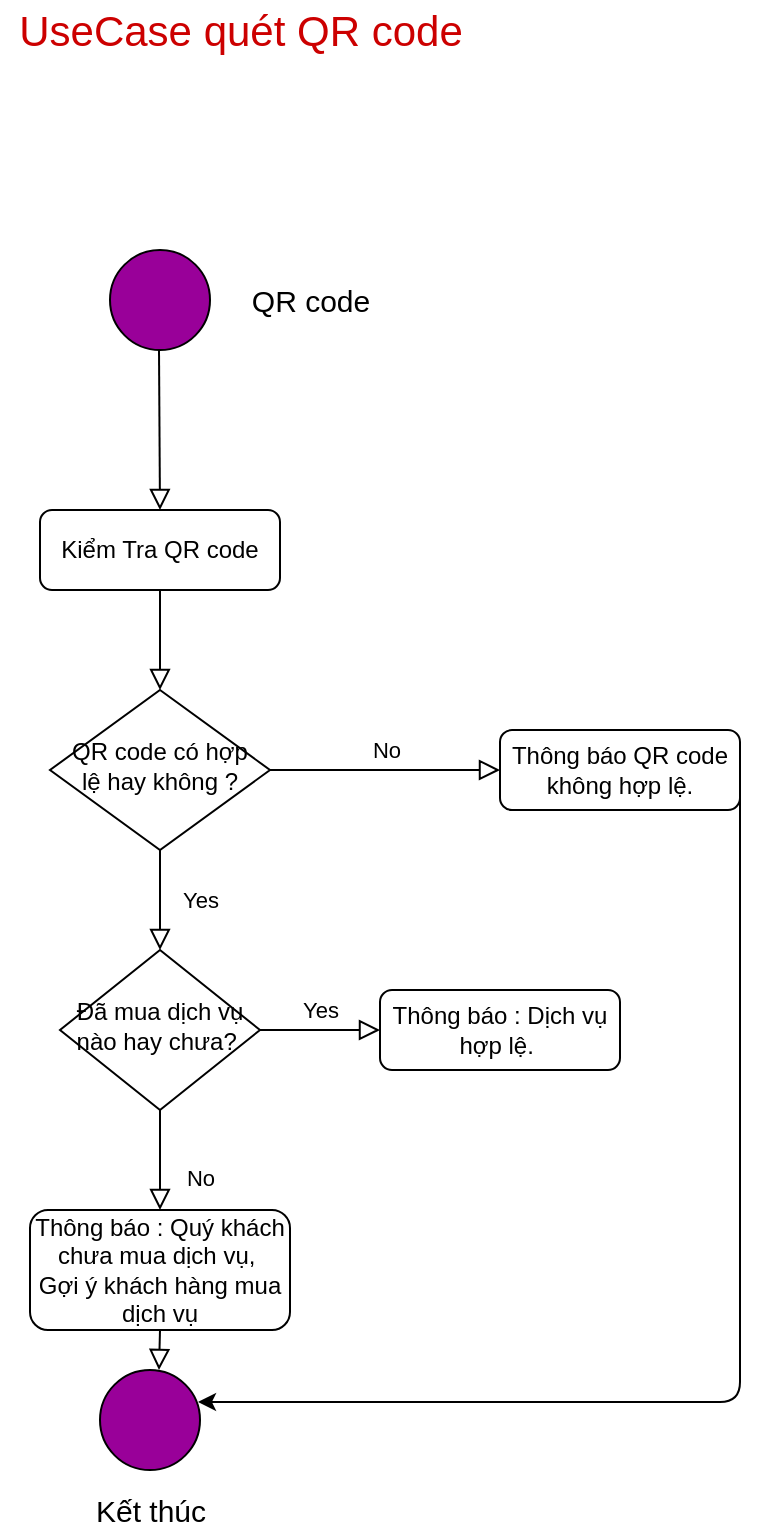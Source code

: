 <mxfile version="13.9.9" type="device"><diagram id="C5RBs43oDa-KdzZeNtuy" name="Page-1"><mxGraphModel dx="1086" dy="806" grid="1" gridSize="10" guides="1" tooltips="1" connect="1" arrows="1" fold="1" page="1" pageScale="1" pageWidth="827" pageHeight="1169" math="0" shadow="0"><root><mxCell id="WIyWlLk6GJQsqaUBKTNV-0"/><mxCell id="WIyWlLk6GJQsqaUBKTNV-1" parent="WIyWlLk6GJQsqaUBKTNV-0"/><mxCell id="WIyWlLk6GJQsqaUBKTNV-2" value="" style="rounded=0;html=1;jettySize=auto;orthogonalLoop=1;fontSize=11;endArrow=block;endFill=0;endSize=8;strokeWidth=1;shadow=0;labelBackgroundColor=none;edgeStyle=orthogonalEdgeStyle;" parent="WIyWlLk6GJQsqaUBKTNV-1" source="WIyWlLk6GJQsqaUBKTNV-3" target="WIyWlLk6GJQsqaUBKTNV-6" edge="1"><mxGeometry relative="1" as="geometry"/></mxCell><mxCell id="WIyWlLk6GJQsqaUBKTNV-3" value="Kiểm Tra QR code" style="rounded=1;whiteSpace=wrap;html=1;fontSize=12;glass=0;strokeWidth=1;shadow=0;" parent="WIyWlLk6GJQsqaUBKTNV-1" vertex="1"><mxGeometry x="230" y="280" width="120" height="40" as="geometry"/></mxCell><mxCell id="WIyWlLk6GJQsqaUBKTNV-4" value="Yes" style="rounded=0;html=1;jettySize=auto;orthogonalLoop=1;fontSize=11;endArrow=block;endFill=0;endSize=8;strokeWidth=1;shadow=0;labelBackgroundColor=none;edgeStyle=orthogonalEdgeStyle;" parent="WIyWlLk6GJQsqaUBKTNV-1" source="WIyWlLk6GJQsqaUBKTNV-6" target="WIyWlLk6GJQsqaUBKTNV-10" edge="1"><mxGeometry y="20" relative="1" as="geometry"><mxPoint as="offset"/></mxGeometry></mxCell><mxCell id="WIyWlLk6GJQsqaUBKTNV-5" value="No" style="edgeStyle=orthogonalEdgeStyle;rounded=0;html=1;jettySize=auto;orthogonalLoop=1;fontSize=11;endArrow=block;endFill=0;endSize=8;strokeWidth=1;shadow=0;labelBackgroundColor=none;" parent="WIyWlLk6GJQsqaUBKTNV-1" source="WIyWlLk6GJQsqaUBKTNV-6" target="WIyWlLk6GJQsqaUBKTNV-7" edge="1"><mxGeometry y="10" relative="1" as="geometry"><mxPoint as="offset"/></mxGeometry></mxCell><mxCell id="WIyWlLk6GJQsqaUBKTNV-6" value="QR code có hợp lệ hay không ?" style="rhombus;whiteSpace=wrap;html=1;shadow=0;fontFamily=Helvetica;fontSize=12;align=center;strokeWidth=1;spacing=6;spacingTop=-4;" parent="WIyWlLk6GJQsqaUBKTNV-1" vertex="1"><mxGeometry x="235" y="370" width="110" height="80" as="geometry"/></mxCell><mxCell id="WIyWlLk6GJQsqaUBKTNV-7" value="Thông báo QR code không hợp lệ." style="rounded=1;whiteSpace=wrap;html=1;fontSize=12;glass=0;strokeWidth=1;shadow=0;" parent="WIyWlLk6GJQsqaUBKTNV-1" vertex="1"><mxGeometry x="460" y="390" width="120" height="40" as="geometry"/></mxCell><mxCell id="WIyWlLk6GJQsqaUBKTNV-8" value="No" style="rounded=0;html=1;jettySize=auto;orthogonalLoop=1;fontSize=11;endArrow=block;endFill=0;endSize=8;strokeWidth=1;shadow=0;labelBackgroundColor=none;edgeStyle=orthogonalEdgeStyle;" parent="WIyWlLk6GJQsqaUBKTNV-1" source="WIyWlLk6GJQsqaUBKTNV-10" target="WIyWlLk6GJQsqaUBKTNV-11" edge="1"><mxGeometry x="0.333" y="20" relative="1" as="geometry"><mxPoint as="offset"/></mxGeometry></mxCell><mxCell id="WIyWlLk6GJQsqaUBKTNV-9" value="Yes" style="edgeStyle=orthogonalEdgeStyle;rounded=0;html=1;jettySize=auto;orthogonalLoop=1;fontSize=11;endArrow=block;endFill=0;endSize=8;strokeWidth=1;shadow=0;labelBackgroundColor=none;" parent="WIyWlLk6GJQsqaUBKTNV-1" source="WIyWlLk6GJQsqaUBKTNV-10" target="WIyWlLk6GJQsqaUBKTNV-12" edge="1"><mxGeometry y="10" relative="1" as="geometry"><mxPoint as="offset"/></mxGeometry></mxCell><mxCell id="WIyWlLk6GJQsqaUBKTNV-10" value="Đã mua dịch vụ nào hay chưa?&amp;nbsp;" style="rhombus;whiteSpace=wrap;html=1;shadow=0;fontFamily=Helvetica;fontSize=12;align=center;strokeWidth=1;spacing=6;spacingTop=-4;" parent="WIyWlLk6GJQsqaUBKTNV-1" vertex="1"><mxGeometry x="240" y="500" width="100" height="80" as="geometry"/></mxCell><mxCell id="WIyWlLk6GJQsqaUBKTNV-11" value="Thông báo : Quý khách chưa mua dịch vụ,&amp;nbsp;&lt;br&gt;Gợi ý khách hàng mua dịch vụ" style="rounded=1;whiteSpace=wrap;html=1;fontSize=12;glass=0;strokeWidth=1;shadow=0;" parent="WIyWlLk6GJQsqaUBKTNV-1" vertex="1"><mxGeometry x="225" y="630" width="130" height="60" as="geometry"/></mxCell><mxCell id="WIyWlLk6GJQsqaUBKTNV-12" value="Thông báo : Dịch vụ hợp lệ.&amp;nbsp;" style="rounded=1;whiteSpace=wrap;html=1;fontSize=12;glass=0;strokeWidth=1;shadow=0;" parent="WIyWlLk6GJQsqaUBKTNV-1" vertex="1"><mxGeometry x="400" y="520" width="120" height="40" as="geometry"/></mxCell><mxCell id="wxsRGKybVBxyGMe3Dm5l-0" value="UseCase quét QR code" style="text;html=1;align=center;verticalAlign=middle;resizable=0;points=[];autosize=1;fontSize=21;fontColor=#CC0000;" vertex="1" parent="WIyWlLk6GJQsqaUBKTNV-1"><mxGeometry x="210" y="25" width="240" height="30" as="geometry"/></mxCell><mxCell id="wxsRGKybVBxyGMe3Dm5l-1" value="" style="ellipse;whiteSpace=wrap;html=1;aspect=fixed;fontSize=21;fontColor=#CC0000;fillColor=#990099;" vertex="1" parent="WIyWlLk6GJQsqaUBKTNV-1"><mxGeometry x="265" y="150" width="50" height="50" as="geometry"/></mxCell><mxCell id="wxsRGKybVBxyGMe3Dm5l-2" value="" style="rounded=0;html=1;jettySize=auto;orthogonalLoop=1;fontSize=11;endArrow=block;endFill=0;endSize=8;strokeWidth=1;shadow=0;labelBackgroundColor=none;edgeStyle=orthogonalEdgeStyle;entryX=0.5;entryY=0;entryDx=0;entryDy=0;" edge="1" parent="WIyWlLk6GJQsqaUBKTNV-1" target="WIyWlLk6GJQsqaUBKTNV-3"><mxGeometry relative="1" as="geometry"><mxPoint x="289.5" y="200" as="sourcePoint"/><mxPoint x="289.5" y="250" as="targetPoint"/></mxGeometry></mxCell><mxCell id="wxsRGKybVBxyGMe3Dm5l-3" value="" style="ellipse;whiteSpace=wrap;html=1;aspect=fixed;fontSize=21;fontColor=#CC0000;fillColor=#990099;" vertex="1" parent="WIyWlLk6GJQsqaUBKTNV-1"><mxGeometry x="260" y="710" width="50" height="50" as="geometry"/></mxCell><mxCell id="wxsRGKybVBxyGMe3Dm5l-4" value="QR code&lt;br style=&quot;font-size: 15px;&quot;&gt;" style="text;html=1;align=center;verticalAlign=middle;resizable=0;points=[];autosize=1;fontSize=15;" vertex="1" parent="WIyWlLk6GJQsqaUBKTNV-1"><mxGeometry x="330" y="165" width="70" height="20" as="geometry"/></mxCell><mxCell id="wxsRGKybVBxyGMe3Dm5l-5" value="" style="endArrow=classic;html=1;fontSize=15;fontColor=#000000;entryX=0.98;entryY=0.32;entryDx=0;entryDy=0;entryPerimeter=0;" edge="1" parent="WIyWlLk6GJQsqaUBKTNV-1" target="wxsRGKybVBxyGMe3Dm5l-3"><mxGeometry width="50" height="50" relative="1" as="geometry"><mxPoint x="580" y="410" as="sourcePoint"/><mxPoint x="580" y="710" as="targetPoint"/><Array as="points"><mxPoint x="580" y="726"/></Array></mxGeometry></mxCell><mxCell id="wxsRGKybVBxyGMe3Dm5l-6" value="Kết thúc" style="text;html=1;align=center;verticalAlign=middle;resizable=0;points=[];autosize=1;fontSize=15;fontColor=#000000;" vertex="1" parent="WIyWlLk6GJQsqaUBKTNV-1"><mxGeometry x="250" y="770" width="70" height="20" as="geometry"/></mxCell><mxCell id="wxsRGKybVBxyGMe3Dm5l-8" value="" style="rounded=0;html=1;jettySize=auto;orthogonalLoop=1;fontSize=11;endArrow=block;endFill=0;endSize=8;strokeWidth=1;shadow=0;labelBackgroundColor=none;edgeStyle=orthogonalEdgeStyle;" edge="1" parent="WIyWlLk6GJQsqaUBKTNV-1"><mxGeometry relative="1" as="geometry"><mxPoint x="290" y="690" as="sourcePoint"/><mxPoint x="289.5" y="710" as="targetPoint"/></mxGeometry></mxCell></root></mxGraphModel></diagram></mxfile>